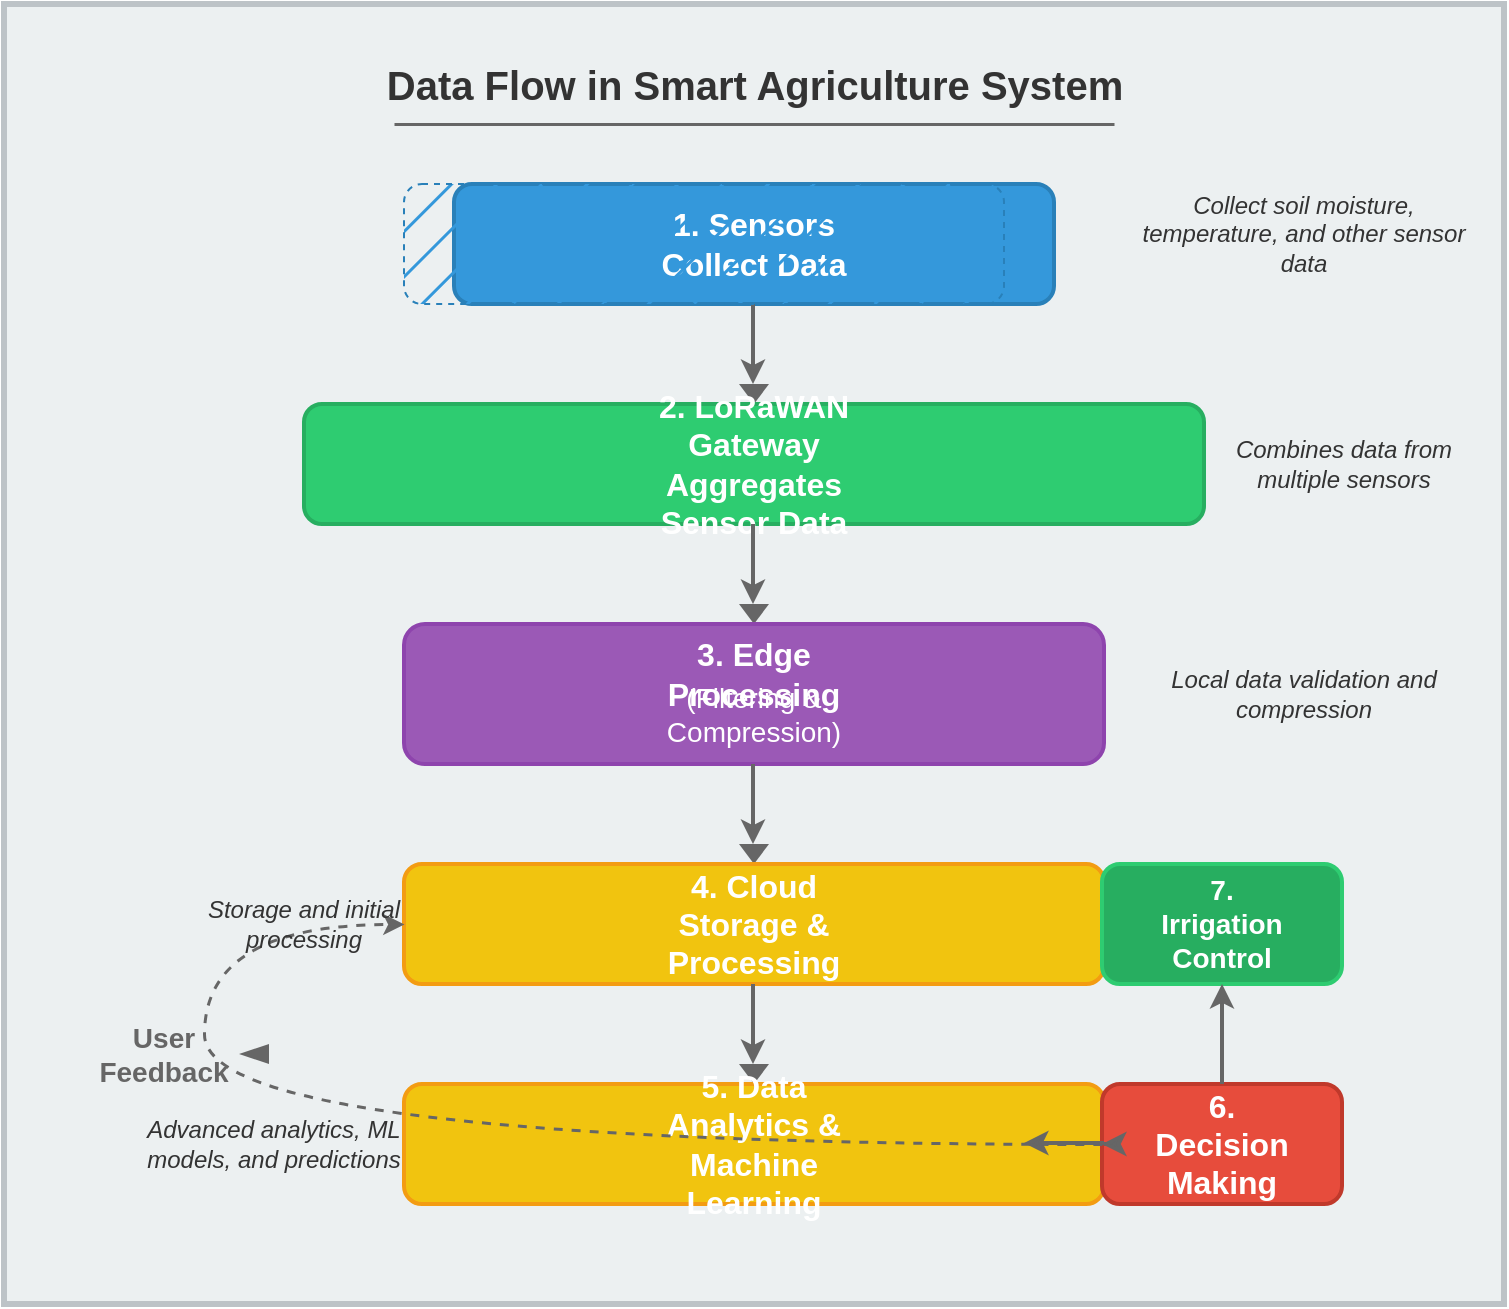 <mxfile version="@DRAWIO-VERSION@">
  <diagram id="data-flow" name="Data Flow">
    <mxGraphModel dx="1422" dy="794" grid="1" gridSize="10" guides="1" tooltips="1" connect="1" arrows="1" fold="1" page="1" pageScale="1" pageWidth="850" pageHeight="1100" math="0" shadow="0">
      <root>
        <mxCell id="0" />
        <mxCell id="1" parent="0" />
        <mxCell id="2" value="" style="rounded=0;whiteSpace=wrap;html=1;fillColor=#ecf0f1;strokeColor=#bdc3c7;strokeWidth=3;" vertex="1" parent="1">
          <mxGeometry x="50" y="50" width="750" height="650" as="geometry" />
        </mxCell>
        <mxCell id="3" value="&lt;font style=&quot;font-size: 20px;&quot; color=&quot;#333333&quot;&gt;&lt;b&gt;Data Flow in Smart Agriculture System&lt;/b&gt;&lt;/font&gt;" style="text;html=1;align=center;verticalAlign=middle;resizable=0;points=[];autosize=1;strokeColor=none;fillColor=none;" vertex="1" parent="1">
          <mxGeometry x="245" y="70" width="360" height="40" as="geometry" />
        </mxCell>
        <mxCell id="4" value="" style="endArrow=none;html=1;rounded=0;strokeWidth=1.5;fontColor=#666666;strokeColor=#666666;" edge="1" parent="1">
          <mxGeometry width="50" height="50" relative="1" as="geometry">
            <mxPoint x="245" y="110" as="sourcePoint" />
            <mxPoint x="605" y="110" as="targetPoint" />
          </mxGeometry>
        </mxCell>
        <mxCell id="5" value="" style="rounded=1;whiteSpace=wrap;html=1;fillColor=#3498db;strokeColor=#2980b9;strokeWidth=2;" vertex="1" parent="1">
          <mxGeometry x="275" y="140" width="300" height="60" as="geometry" />
        </mxCell>
        <mxCell id="6" value="&lt;font style=&quot;font-size: 16px;&quot; color=&quot;#ffffff&quot;&gt;&lt;b&gt;1. Sensors Collect Data&lt;/b&gt;&lt;/font&gt;" style="text;html=1;strokeColor=none;fillColor=none;align=center;verticalAlign=middle;whiteSpace=wrap;rounded=0;" vertex="1" parent="1">
          <mxGeometry x="375" y="155" width="100" height="30" as="geometry" />
        </mxCell>
        <mxCell id="7" value="" style="endArrow=classic;html=1;rounded=0;strokeWidth=2;fontColor=#666666;strokeColor=#666666;" edge="1" parent="1">
          <mxGeometry width="50" height="50" relative="1" as="geometry">
            <mxPoint x="424.5" y="200" as="sourcePoint" />
            <mxPoint x="424.5" y="240" as="targetPoint" />
          </mxGeometry>
        </mxCell>
        <mxCell id="8" value="" style="shape=triangle;direction=south;fillColor=#666666;strokeColor=none;" vertex="1" parent="1">
          <mxGeometry x="417.5" y="240" width="15" height="10" as="geometry" />
        </mxCell>
        <mxCell id="9" value="" style="rounded=1;whiteSpace=wrap;html=1;fillColor=#2ecc71;strokeColor=#27ae60;strokeWidth=2;" vertex="1" parent="1">
          <mxGeometry x="200" y="250" width="450" height="60" as="geometry" />
        </mxCell>
        <mxCell id="10" value="&lt;font style=&quot;font-size: 16px;&quot; color=&quot;#ffffff&quot;&gt;&lt;b&gt;2. LoRaWAN Gateway Aggregates Sensor Data&lt;/b&gt;&lt;/font&gt;" style="text;html=1;strokeColor=none;fillColor=none;align=center;verticalAlign=middle;whiteSpace=wrap;rounded=0;" vertex="1" parent="1">
          <mxGeometry x="365" y="265" width="120" height="30" as="geometry" />
        </mxCell>
        <mxCell id="11" value="" style="endArrow=classic;html=1;rounded=0;strokeWidth=2;fontColor=#666666;strokeColor=#666666;" edge="1" parent="1">
          <mxGeometry width="50" height="50" relative="1" as="geometry">
            <mxPoint x="424.5" y="310" as="sourcePoint" />
            <mxPoint x="424.5" y="350" as="targetPoint" />
          </mxGeometry>
        </mxCell>
        <mxCell id="12" value="" style="shape=triangle;direction=south;fillColor=#666666;strokeColor=none;" vertex="1" parent="1">
          <mxGeometry x="417.5" y="350" width="15" height="10" as="geometry" />
        </mxCell>
        <mxCell id="13" value="" style="rounded=1;whiteSpace=wrap;html=1;fillColor=#9b59b6;strokeColor=#8e44ad;strokeWidth=2;" vertex="1" parent="1">
          <mxGeometry x="250" y="360" width="350" height="70" as="geometry" />
        </mxCell>
        <mxCell id="14" value="&lt;font style=&quot;font-size: 16px;&quot; color=&quot;#ffffff&quot;&gt;&lt;b&gt;3. Edge Processing&lt;/b&gt;&lt;/font&gt;" style="text;html=1;strokeColor=none;fillColor=none;align=center;verticalAlign=middle;whiteSpace=wrap;rounded=0;" vertex="1" parent="1">
          <mxGeometry x="375" y="370" width="100" height="30" as="geometry" />
        </mxCell>
        <mxCell id="15" value="&lt;font style=&quot;font-size: 14px;&quot; color=&quot;#ffffff&quot;&gt;(Filtering &amp;amp; Compression)&lt;/font&gt;" style="text;html=1;strokeColor=none;fillColor=none;align=center;verticalAlign=middle;whiteSpace=wrap;rounded=0;" vertex="1" parent="1">
          <mxGeometry x="375" y="390" width="100" height="30" as="geometry" />
        </mxCell>
        <mxCell id="16" value="" style="endArrow=classic;html=1;rounded=0;strokeWidth=2;fontColor=#666666;strokeColor=#666666;" edge="1" parent="1">
          <mxGeometry width="50" height="50" relative="1" as="geometry">
            <mxPoint x="424.5" y="430" as="sourcePoint" />
            <mxPoint x="424.5" y="470" as="targetPoint" />
          </mxGeometry>
        </mxCell>
        <mxCell id="17" value="" style="shape=triangle;direction=south;fillColor=#666666;strokeColor=none;" vertex="1" parent="1">
          <mxGeometry x="417.5" y="470" width="15" height="10" as="geometry" />
        </mxCell>
        <mxCell id="18" value="" style="rounded=1;whiteSpace=wrap;html=1;fillColor=#f1c40f;strokeColor=#f39c12;strokeWidth=2;" vertex="1" parent="1">
          <mxGeometry x="250" y="480" width="350" height="60" as="geometry" />
        </mxCell>
        <mxCell id="19" value="&lt;font style=&quot;font-size: 16px;&quot; color=&quot;#ffffff&quot;&gt;&lt;b&gt;4. Cloud Storage &amp;amp; Processing&lt;/b&gt;&lt;/font&gt;" style="text;html=1;strokeColor=none;fillColor=none;align=center;verticalAlign=middle;whiteSpace=wrap;rounded=0;" vertex="1" parent="1">
          <mxGeometry x="375" y="495" width="100" height="30" as="geometry" />
        </mxCell>
        <mxCell id="20" value="" style="endArrow=classic;html=1;rounded=0;strokeWidth=2;fontColor=#666666;strokeColor=#666666;" edge="1" parent="1">
          <mxGeometry width="50" height="50" relative="1" as="geometry">
            <mxPoint x="424.5" y="540" as="sourcePoint" />
            <mxPoint x="424.5" y="580" as="targetPoint" />
          </mxGeometry>
        </mxCell>
        <mxCell id="21" value="" style="shape=triangle;direction=south;fillColor=#666666;strokeColor=none;" vertex="1" parent="1">
          <mxGeometry x="417.5" y="580" width="15" height="10" as="geometry" />
        </mxCell>
        <mxCell id="22" value="" style="rounded=1;whiteSpace=wrap;html=1;fillColor=#f1c40f;strokeColor=#f39c12;strokeWidth=2;" vertex="1" parent="1">
          <mxGeometry x="250" y="590" width="350" height="60" as="geometry" />
        </mxCell>
        <mxCell id="23" value="&lt;font style=&quot;font-size: 16px;&quot; color=&quot;#ffffff&quot;&gt;&lt;b&gt;5. Data Analytics &amp;amp; Machine Learning&lt;/b&gt;&lt;/font&gt;" style="text;html=1;strokeColor=none;fillColor=none;align=center;verticalAlign=middle;whiteSpace=wrap;rounded=0;" vertex="1" parent="1">
          <mxGeometry x="375" y="605" width="100" height="30" as="geometry" />
        </mxCell>
        <mxCell id="24" value="" style="rounded=1;whiteSpace=wrap;html=1;fillColor=#e74c3c;strokeColor=#c0392b;strokeWidth=2;" vertex="1" parent="1">
          <mxGeometry x="599" y="590" width="120" height="60" as="geometry" />
        </mxCell>
        <mxCell id="25" value="&lt;font style=&quot;font-size: 16px;&quot; color=&quot;#ffffff&quot;&gt;&lt;b&gt;6. Decision Making&lt;/b&gt;&lt;/font&gt;" style="text;html=1;strokeColor=none;fillColor=none;align=center;verticalAlign=middle;whiteSpace=wrap;rounded=0;" vertex="1" parent="1">
          <mxGeometry x="629" y="605" width="60" height="30" as="geometry" />
        </mxCell>
        <mxCell id="26" value="" style="endArrow=classic;html=1;rounded=0;strokeWidth=2;fontColor=#666666;strokeColor=#666666;" edge="1" parent="1">
          <mxGeometry width="50" height="50" relative="1" as="geometry">
            <mxPoint x="600" y="619.5" as="sourcePoint" />
            <mxPoint x="560" y="619.5" as="targetPoint" />
          </mxGeometry>
        </mxCell>
        <mxCell id="27" value="" style="curved=1;endArrow=classic;html=1;rounded=0;strokeWidth=1.5;fontColor=#666666;strokeColor=#666666;dashed=1;exitX=0;exitY=0.5;exitDx=0;exitDy=0;entryX=0;entryY=0.5;entryDx=0;entryDy=0;" edge="1" parent="1" source="24" target="18">
          <mxGeometry width="50" height="50" relative="1" as="geometry">
            <mxPoint x="400" y="430" as="sourcePoint" />
            <mxPoint x="450" y="380" as="targetPoint" />
            <Array as="points">
              <mxPoint x="150" y="620" />
              <mxPoint x="150" y="510" />
            </Array>
          </mxGeometry>
        </mxCell>
        <mxCell id="28" value="&lt;font style=&quot;font-size: 14px;&quot; color=&quot;#666666&quot;&gt;&lt;b&gt;User Feedback&lt;/b&gt;&lt;/font&gt;" style="text;html=1;strokeColor=none;fillColor=none;align=center;verticalAlign=middle;whiteSpace=wrap;rounded=0;direction=west;" vertex="1" parent="1">
          <mxGeometry x="100" y="560" width="60" height="30" as="geometry" />
        </mxCell>
        <mxCell id="29" value="" style="shape=triangle;direction=west;fillColor=#666666;strokeColor=none;" vertex="1" parent="1">
          <mxGeometry x="167.5" y="570" width="15" height="10" as="geometry" />
        </mxCell>
        <mxCell id="30" value="" style="rounded=1;whiteSpace=wrap;html=1;fillColor=#3498db;strokeColor=#2980b9;strokeWidth=1;dashed=1;strokeDashPattern=1 1;fillStyle=hatch;gradientColor=none;" vertex="1" parent="1">
          <mxGeometry x="250" y="140" width="300" height="60" as="geometry" />
        </mxCell>
        <mxCell id="31" value="" style="endArrow=classic;html=1;rounded=0;strokeWidth=2;fontColor=#666666;strokeColor=#666666;exitX=1;exitY=0.5;exitDx=0;exitDy=0;entryX=0;entryY=0.5;entryDx=0;entryDy=0;" edge="1" parent="1" source="22" target="24">
          <mxGeometry width="50" height="50" relative="1" as="geometry">
            <mxPoint x="434.5" y="550" as="sourcePoint" />
            <mxPoint x="434.5" y="590" as="targetPoint" />
          </mxGeometry>
        </mxCell>
        <mxCell id="32" value="" style="rounded=1;whiteSpace=wrap;html=1;fillColor=#27ae60;strokeColor=#2ecc71;strokeWidth=2;" vertex="1" parent="1">
          <mxGeometry x="599" y="480" width="120" height="60" as="geometry" />
        </mxCell>
        <mxCell id="33" value="&lt;font style=&quot;font-size: 14px;&quot; color=&quot;#ffffff&quot;&gt;&lt;b&gt;7. Irrigation Control&lt;/b&gt;&lt;/font&gt;" style="text;html=1;strokeColor=none;fillColor=none;align=center;verticalAlign=middle;whiteSpace=wrap;rounded=0;" vertex="1" parent="1">
          <mxGeometry x="629" y="495" width="60" height="30" as="geometry" />
        </mxCell>
        <mxCell id="34" value="" style="endArrow=classic;html=1;rounded=0;strokeWidth=2;fontColor=#666666;strokeColor=#666666;entryX=0.5;entryY=1;entryDx=0;entryDy=0;exitX=0.5;exitY=0;exitDx=0;exitDy=0;" edge="1" parent="1" source="24" target="32">
          <mxGeometry width="50" height="50" relative="1" as="geometry">
            <mxPoint x="610" y="629.5" as="sourcePoint" />
            <mxPoint x="570" y="629.5" as="targetPoint" />
          </mxGeometry>
        </mxCell>
        <mxCell id="35" value="&lt;font style=&quot;font-size: 12px;&quot; color=&quot;#333333&quot;&gt;&lt;i&gt;Collect soil moisture, temperature, and other sensor data&lt;/i&gt;&lt;/font&gt;" style="text;html=1;strokeColor=none;fillColor=none;align=center;verticalAlign=middle;whiteSpace=wrap;rounded=0;" vertex="1" parent="1">
          <mxGeometry x="610" y="150" width="180" height="30" as="geometry" />
        </mxCell>
        <mxCell id="36" value="&lt;font style=&quot;font-size: 12px;&quot; color=&quot;#333333&quot;&gt;&lt;i&gt;Combines data from multiple sensors&lt;/i&gt;&lt;/font&gt;" style="text;html=1;strokeColor=none;fillColor=none;align=center;verticalAlign=middle;whiteSpace=wrap;rounded=0;" vertex="1" parent="1">
          <mxGeometry x="650" y="265" width="140" height="30" as="geometry" />
        </mxCell>
        <mxCell id="37" value="&lt;font style=&quot;font-size: 12px;&quot; color=&quot;#333333&quot;&gt;&lt;i&gt;Local data validation and compression&lt;/i&gt;&lt;/font&gt;" style="text;html=1;strokeColor=none;fillColor=none;align=center;verticalAlign=middle;whiteSpace=wrap;rounded=0;" vertex="1" parent="1">
          <mxGeometry x="620" y="380" width="160" height="30" as="geometry" />
        </mxCell>
        <mxCell id="38" value="&lt;font style=&quot;font-size: 12px;&quot; color=&quot;#333333&quot;&gt;&lt;i&gt;Storage and initial processing&lt;/i&gt;&lt;/font&gt;" style="text;html=1;strokeColor=none;fillColor=none;align=center;verticalAlign=middle;whiteSpace=wrap;rounded=0;" vertex="1" parent="1">
          <mxGeometry x="150" y="495" width="100" height="30" as="geometry" />
        </mxCell>
        <mxCell id="39" value="&lt;font style=&quot;font-size: 12px;&quot; color=&quot;#333333&quot;&gt;&lt;i&gt;Advanced analytics, ML models, and predictions&lt;/i&gt;&lt;/font&gt;" style="text;html=1;strokeColor=none;fillColor=none;align=center;verticalAlign=middle;whiteSpace=wrap;rounded=0;" vertex="1" parent="1">
          <mxGeometry x="120" y="605" width="130" height="30" as="geometry" />
        </mxCell>
      </root>
    </mxGraphModel>
  </diagram>
</mxfile>